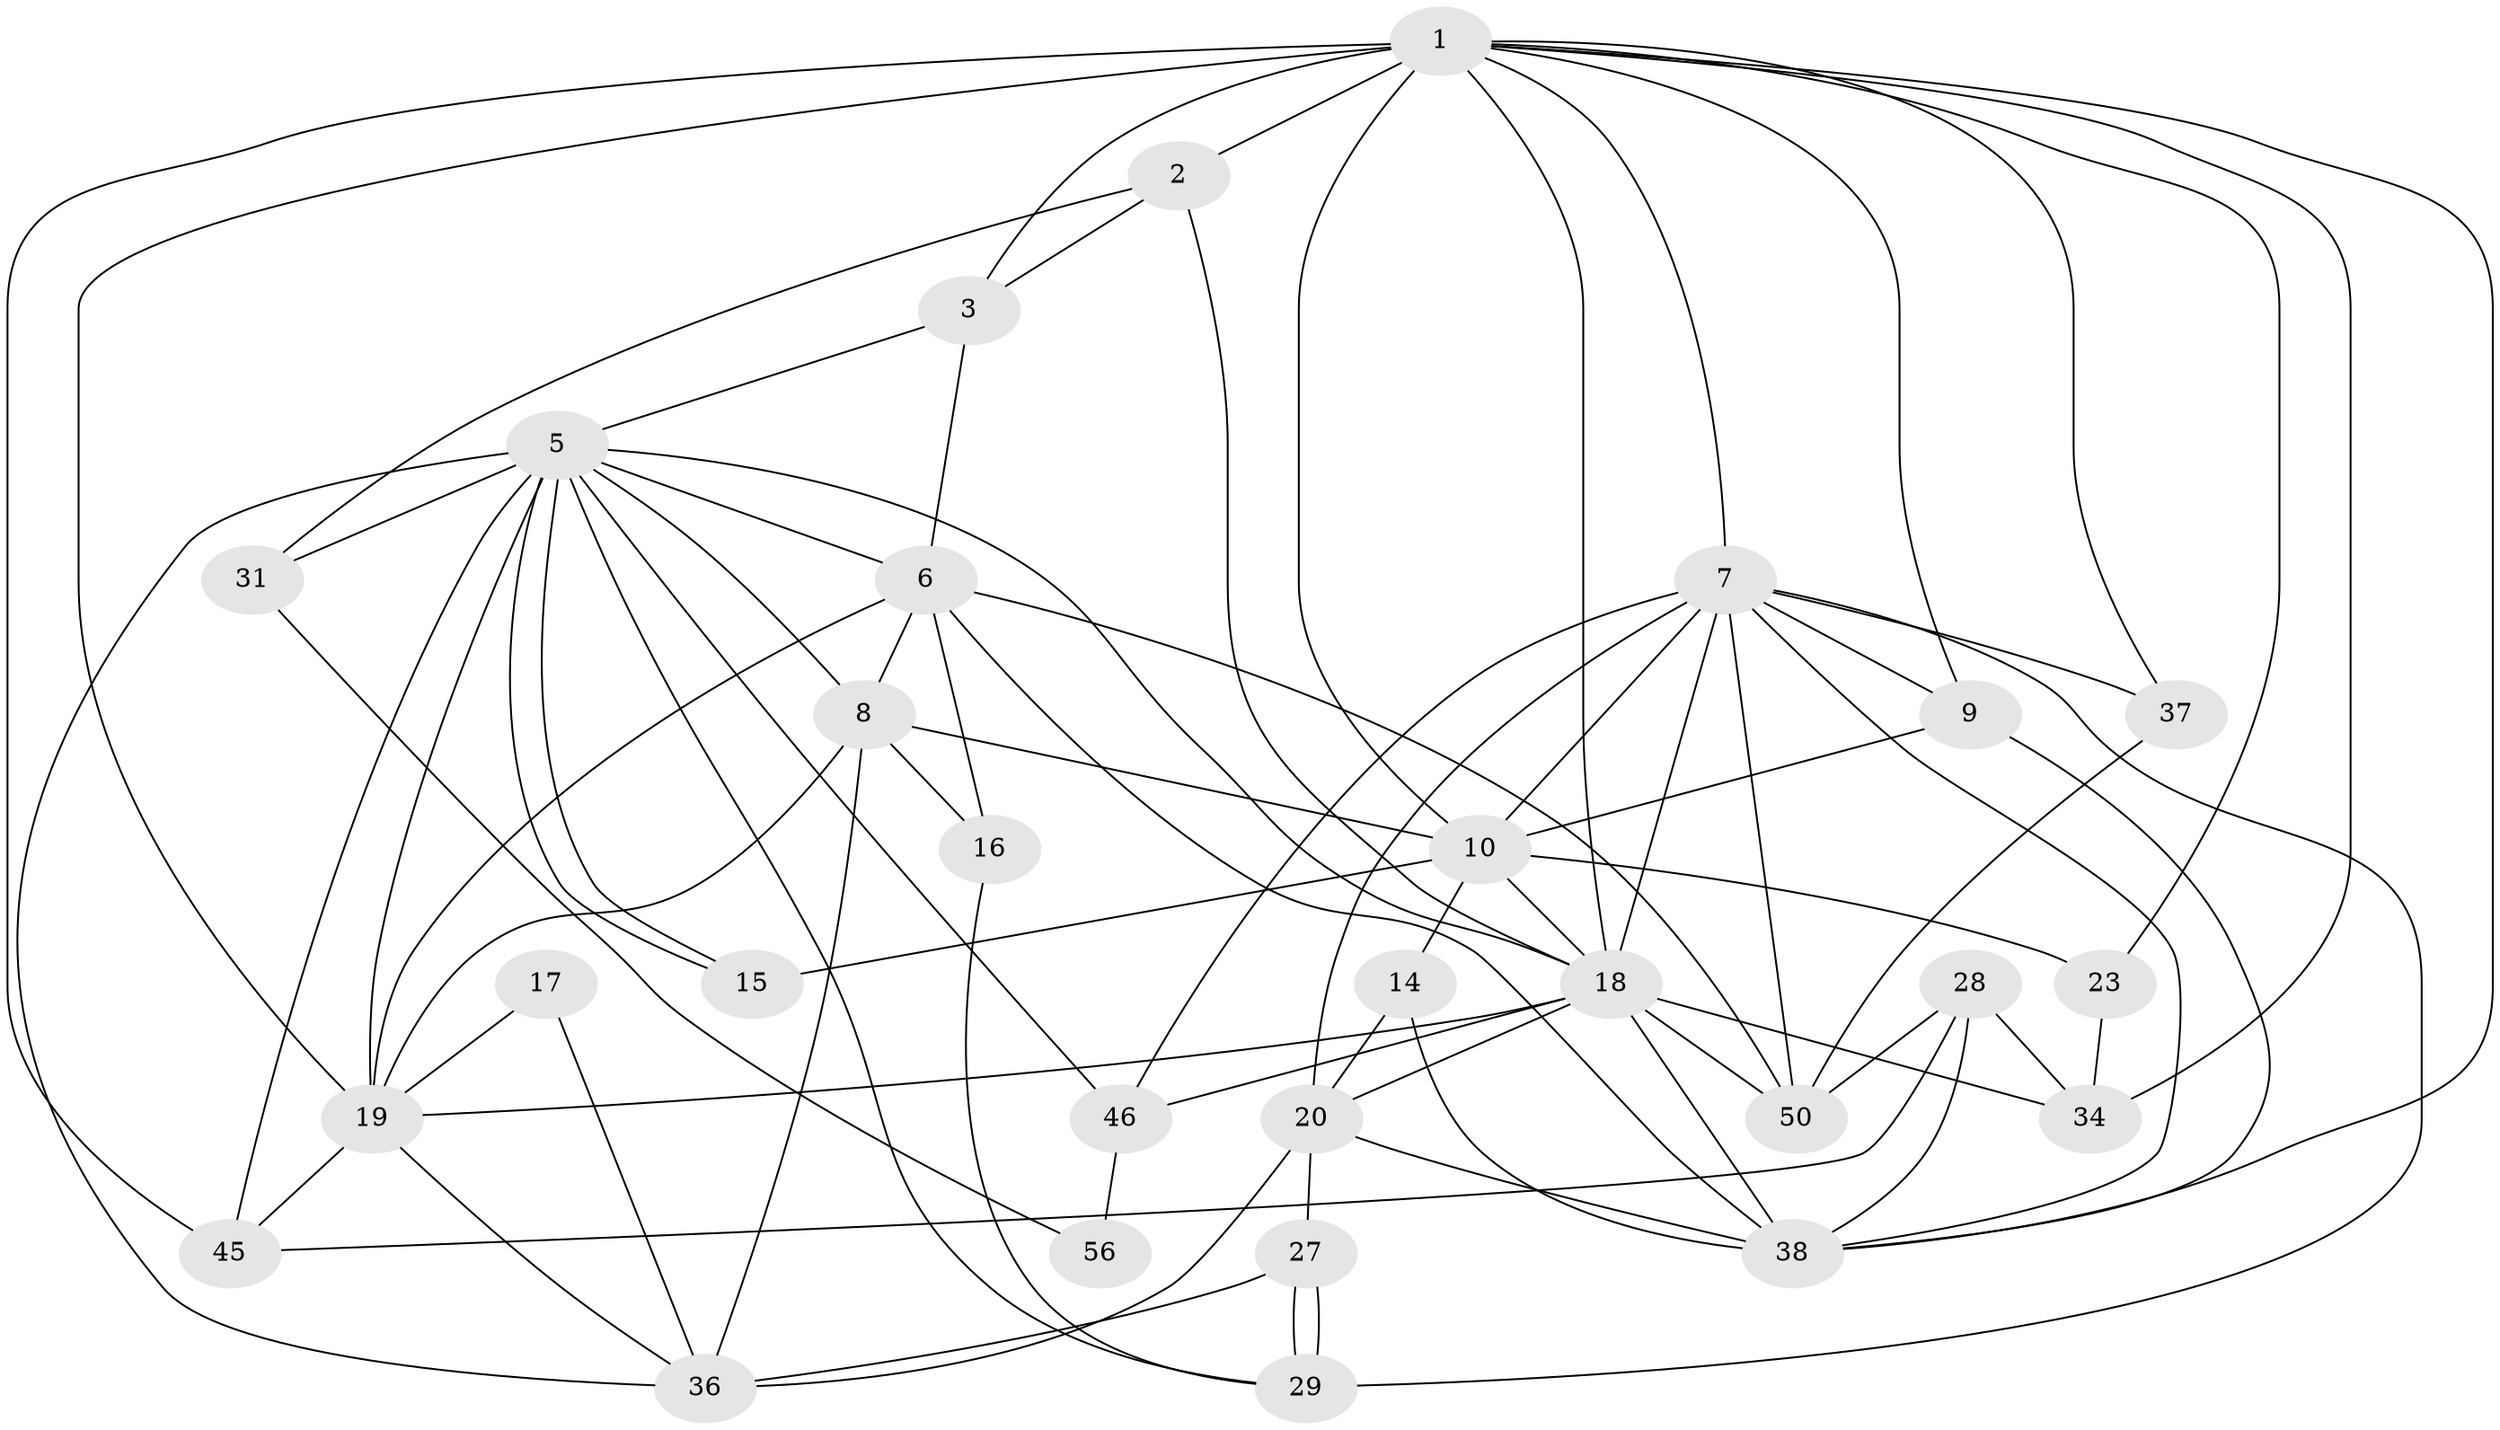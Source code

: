 // original degree distribution, {5: 0.1694915254237288, 4: 0.3050847457627119, 7: 0.05084745762711865, 2: 0.15254237288135594, 6: 0.1016949152542373, 3: 0.22033898305084745}
// Generated by graph-tools (version 1.1) at 2025/15/03/09/25 04:15:10]
// undirected, 29 vertices, 79 edges
graph export_dot {
graph [start="1"]
  node [color=gray90,style=filled];
  1 [super="+12+58+4"];
  2;
  3;
  5 [super="+59+21+11"];
  6 [super="+26"];
  7 [super="+35+25+24"];
  8 [super="+41"];
  9 [super="+55"];
  10 [super="+40"];
  14;
  15;
  16 [super="+39"];
  17;
  18 [super="+22"];
  19 [super="+30+44"];
  20 [super="+43"];
  23;
  27;
  28 [super="+49"];
  29;
  31;
  34;
  36;
  37;
  38 [super="+54"];
  45;
  46 [super="+52"];
  50 [super="+53"];
  56;
  1 -- 3;
  1 -- 2;
  1 -- 37;
  1 -- 38;
  1 -- 9;
  1 -- 10 [weight=2];
  1 -- 45 [weight=2];
  1 -- 7 [weight=2];
  1 -- 19 [weight=2];
  1 -- 23;
  1 -- 34;
  1 -- 18;
  2 -- 3;
  2 -- 31;
  2 -- 18;
  3 -- 5;
  3 -- 6;
  5 -- 15;
  5 -- 15;
  5 -- 36;
  5 -- 29;
  5 -- 6;
  5 -- 46;
  5 -- 45;
  5 -- 18;
  5 -- 19;
  5 -- 8;
  5 -- 31;
  6 -- 38;
  6 -- 16;
  6 -- 19 [weight=2];
  6 -- 50;
  6 -- 8;
  7 -- 20;
  7 -- 50;
  7 -- 38;
  7 -- 46;
  7 -- 18;
  7 -- 37;
  7 -- 9;
  7 -- 29;
  7 -- 10;
  8 -- 36;
  8 -- 16;
  8 -- 19;
  8 -- 10;
  9 -- 38;
  9 -- 10;
  10 -- 23;
  10 -- 18;
  10 -- 14;
  10 -- 15 [weight=2];
  14 -- 20;
  14 -- 38;
  16 -- 29;
  17 -- 36;
  17 -- 19;
  18 -- 34;
  18 -- 38;
  18 -- 46;
  18 -- 50;
  18 -- 20;
  18 -- 19;
  19 -- 45;
  19 -- 36;
  20 -- 36;
  20 -- 27;
  20 -- 38;
  23 -- 34;
  27 -- 36;
  27 -- 29;
  27 -- 29;
  28 -- 50;
  28 -- 34;
  28 -- 38;
  28 -- 45;
  31 -- 56;
  37 -- 50;
  46 -- 56;
}
